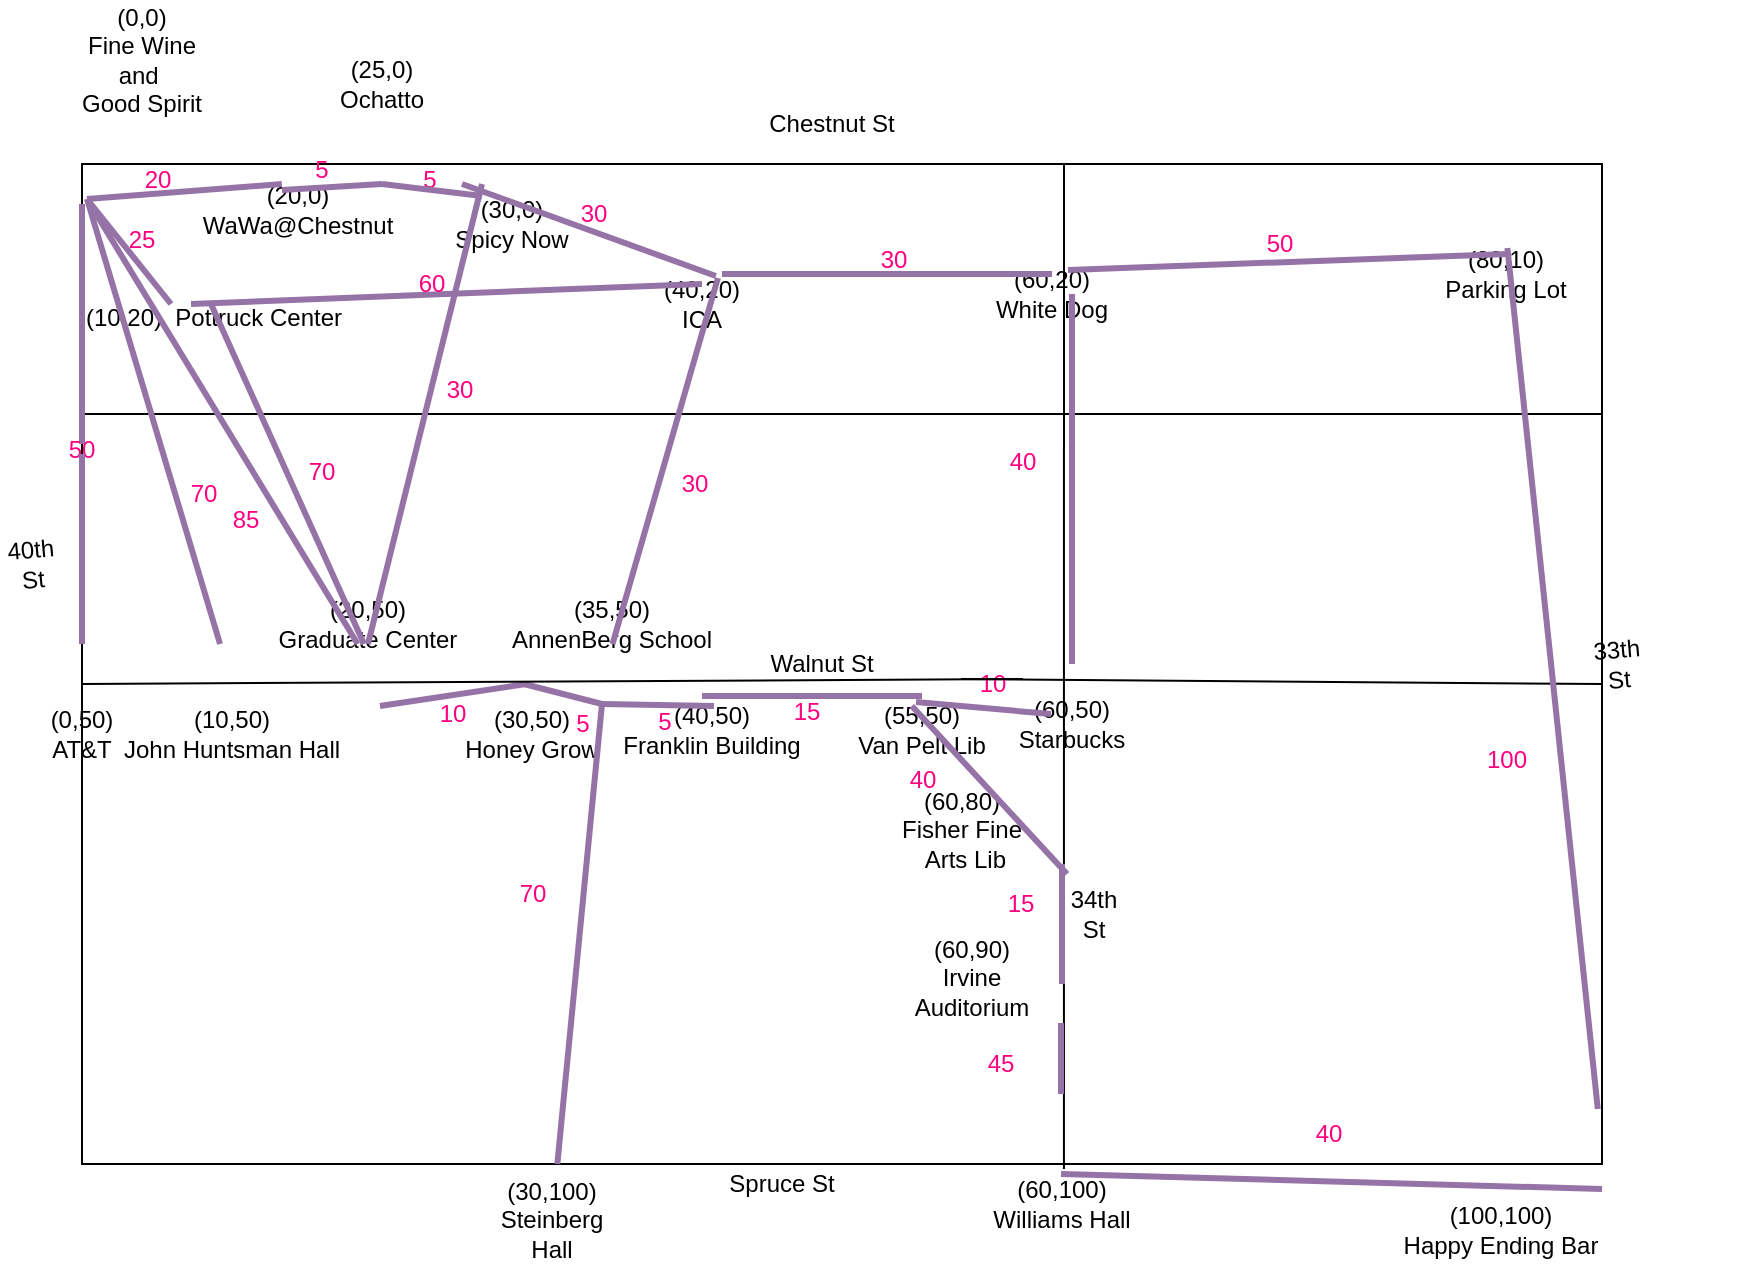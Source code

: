 <mxfile version="10.6.5" type="github"><diagram id="NisnvPZ6MX_T87po6uPQ" name="Page-1"><mxGraphModel dx="1398" dy="678" grid="1" gridSize="10" guides="1" tooltips="1" connect="1" arrows="1" fold="1" page="1" pageScale="1" pageWidth="850" pageHeight="1100" math="0" shadow="0"><root><mxCell id="0"/><mxCell id="1" parent="0"/><mxCell id="SVqCrmRt9L6fBrJxFb1y-1" value="" style="rounded=0;whiteSpace=wrap;html=1;" parent="1" vertex="1"><mxGeometry x="50" y="140" width="760" height="500" as="geometry"/></mxCell><mxCell id="SVqCrmRt9L6fBrJxFb1y-3" value="" style="endArrow=none;html=1;exitX=0;exitY=0.25;exitDx=0;exitDy=0;entryX=1;entryY=0.25;entryDx=0;entryDy=0;" parent="1" source="SVqCrmRt9L6fBrJxFb1y-1" target="SVqCrmRt9L6fBrJxFb1y-1" edge="1"><mxGeometry width="50" height="50" relative="1" as="geometry"><mxPoint x="20" y="590" as="sourcePoint"/><mxPoint x="70" y="540" as="targetPoint"/></mxGeometry></mxCell><mxCell id="SVqCrmRt9L6fBrJxFb1y-5" value="" style="endArrow=none;html=1;exitX=0;exitY=0.25;exitDx=0;exitDy=0;entryX=1;entryY=0.25;entryDx=0;entryDy=0;" parent="1" edge="1" source="pxfyykKgyD-XGe1ZTLHv-71"><mxGeometry width="50" height="50" relative="1" as="geometry"><mxPoint x="50.167" y="400" as="sourcePoint"/><mxPoint x="810.167" y="400" as="targetPoint"/></mxGeometry></mxCell><mxCell id="SVqCrmRt9L6fBrJxFb1y-6" value="Chestnut St" style="text;html=1;strokeColor=none;fillColor=none;align=center;verticalAlign=middle;whiteSpace=wrap;rounded=0;" parent="1" vertex="1"><mxGeometry x="374.5" y="110" width="100" height="20" as="geometry"/></mxCell><mxCell id="SVqCrmRt9L6fBrJxFb1y-7" value="(0,0) &lt;br&gt;Fine Wine &lt;br&gt;and&amp;nbsp; &lt;br&gt;Good Spirit" style="text;html=1;strokeColor=none;fillColor=none;align=center;verticalAlign=middle;whiteSpace=wrap;rounded=0;" parent="1" vertex="1"><mxGeometry x="15" y="75" width="130" height="25" as="geometry"/></mxCell><mxCell id="SVqCrmRt9L6fBrJxFb1y-11" value="40th St" style="text;html=1;strokeColor=none;fillColor=none;align=center;verticalAlign=middle;whiteSpace=wrap;rounded=0;rotation=-5;" parent="1" vertex="1"><mxGeometry x="20" y="330" width="10" height="20" as="geometry"/></mxCell><mxCell id="SVqCrmRt9L6fBrJxFb1y-14" value="Walnut St&lt;br&gt;" style="text;html=1;strokeColor=none;fillColor=none;align=center;verticalAlign=middle;whiteSpace=wrap;rounded=0;" parent="1" vertex="1"><mxGeometry x="370" y="380" width="100" height="20" as="geometry"/></mxCell><mxCell id="SVqCrmRt9L6fBrJxFb1y-15" value="Spruce St&lt;br&gt;" style="text;html=1;strokeColor=none;fillColor=none;align=center;verticalAlign=middle;whiteSpace=wrap;rounded=0;" parent="1" vertex="1"><mxGeometry x="350" y="640" width="100" height="20" as="geometry"/></mxCell><mxCell id="SVqCrmRt9L6fBrJxFb1y-16" value="33th&lt;br&gt;St&lt;br&gt;" style="text;html=1;strokeColor=none;fillColor=none;align=center;verticalAlign=middle;whiteSpace=wrap;rounded=0;rotation=-5;" parent="1" vertex="1"><mxGeometry x="813" y="380" width="10" height="20" as="geometry"/></mxCell><mxCell id="SVqCrmRt9L6fBrJxFb1y-31" value="" style="shape=image;html=1;verticalAlign=top;verticalLabelPosition=bottom;labelBackgroundColor=#ffffff;imageAspect=0;aspect=fixed;image=https://cdn0.iconfinder.com/data/icons/4web-3/139/location-128.png" parent="1" vertex="1"><mxGeometry x="30" y="120" width="40" height="40" as="geometry"/></mxCell><mxCell id="SVqCrmRt9L6fBrJxFb1y-32" value="" style="shape=image;html=1;verticalAlign=top;verticalLabelPosition=bottom;labelBackgroundColor=#ffffff;imageAspect=0;aspect=fixed;image=https://cdn0.iconfinder.com/data/icons/4web-3/139/location-128.png" parent="1" vertex="1"><mxGeometry x="30" y="380" width="40" height="40" as="geometry"/></mxCell><mxCell id="SVqCrmRt9L6fBrJxFb1y-41" value="" style="group" parent="1" vertex="1" connectable="0"><mxGeometry x="30" y="380" width="210" height="60" as="geometry"/></mxCell><mxCell id="SVqCrmRt9L6fBrJxFb1y-39" value="(10,50)&lt;br&gt;John Huntsman Hall&lt;br&gt;" style="text;html=1;strokeColor=none;fillColor=none;align=center;verticalAlign=middle;whiteSpace=wrap;rounded=0;" parent="SVqCrmRt9L6fBrJxFb1y-41" vertex="1"><mxGeometry x="-10" y="35" width="210" height="20" as="geometry"/></mxCell><mxCell id="SVqCrmRt9L6fBrJxFb1y-40" value="" style="shape=image;html=1;verticalAlign=top;verticalLabelPosition=bottom;labelBackgroundColor=#ffffff;imageAspect=0;aspect=fixed;image=https://cdn0.iconfinder.com/data/icons/4web-3/139/location-128.png" parent="SVqCrmRt9L6fBrJxFb1y-41" vertex="1"><mxGeometry x="75" width="40" height="40" as="geometry"/></mxCell><mxCell id="SVqCrmRt9L6fBrJxFb1y-35" value="(0,50) &lt;br&gt;AT&amp;amp;T" style="text;html=1;strokeColor=none;fillColor=none;align=center;verticalAlign=middle;whiteSpace=wrap;rounded=0;" parent="SVqCrmRt9L6fBrJxFb1y-41" vertex="1"><mxGeometry x="-18" y="30" width="76" height="30" as="geometry"/></mxCell><mxCell id="SVqCrmRt9L6fBrJxFb1y-42" value="" style="group" parent="1" vertex="1" connectable="0"><mxGeometry x="105" y="380" width="210" height="60" as="geometry"/></mxCell><mxCell id="SVqCrmRt9L6fBrJxFb1y-44" value="" style="shape=image;html=1;verticalAlign=top;verticalLabelPosition=bottom;labelBackgroundColor=#ffffff;imageAspect=0;aspect=fixed;image=https://cdn0.iconfinder.com/data/icons/4web-3/139/location-128.png" parent="SVqCrmRt9L6fBrJxFb1y-42" vertex="1"><mxGeometry x="75" width="40" height="40" as="geometry"/></mxCell><mxCell id="SVqCrmRt9L6fBrJxFb1y-43" value="(20,50)&lt;br&gt;Graduate Center&lt;br&gt;" style="text;html=1;strokeColor=none;fillColor=none;align=center;verticalAlign=middle;whiteSpace=wrap;rounded=0;" parent="1" vertex="1"><mxGeometry x="88" y="360" width="210" height="20" as="geometry"/></mxCell><mxCell id="SVqCrmRt9L6fBrJxFb1y-46" value="" style="group" parent="1" vertex="1" connectable="0"><mxGeometry x="180" y="380" width="210" height="60" as="geometry"/></mxCell><mxCell id="SVqCrmRt9L6fBrJxFb1y-56" value="" style="group" parent="SVqCrmRt9L6fBrJxFb1y-46" vertex="1" connectable="0"><mxGeometry x="-10" width="210" height="55" as="geometry"/></mxCell><mxCell id="SVqCrmRt9L6fBrJxFb1y-47" value="(30,50)&lt;br&gt;Honey Grow&lt;br&gt;" style="text;html=1;strokeColor=none;fillColor=none;align=center;verticalAlign=middle;whiteSpace=wrap;rounded=0;" parent="SVqCrmRt9L6fBrJxFb1y-56" vertex="1"><mxGeometry y="35" width="210" height="20" as="geometry"/></mxCell><mxCell id="SVqCrmRt9L6fBrJxFb1y-48" value="" style="shape=image;html=1;verticalAlign=top;verticalLabelPosition=bottom;labelBackgroundColor=#ffffff;imageAspect=0;aspect=fixed;image=https://cdn0.iconfinder.com/data/icons/4web-3/139/location-128.png" parent="SVqCrmRt9L6fBrJxFb1y-56" vertex="1"><mxGeometry x="85" width="40" height="40" as="geometry"/></mxCell><mxCell id="pxfyykKgyD-XGe1ZTLHv-62" value="10" style="text;html=1;align=center;verticalAlign=middle;whiteSpace=wrap;rounded=0;fontColor=#FF0080;" vertex="1" parent="SVqCrmRt9L6fBrJxFb1y-56"><mxGeometry x="49.5" y="29.5" width="31" height="10" as="geometry"/></mxCell><mxCell id="SVqCrmRt9L6fBrJxFb1y-58" value="" style="group" parent="1" vertex="1" connectable="0"><mxGeometry x="269.5" y="377.5" width="210" height="60" as="geometry"/></mxCell><mxCell id="SVqCrmRt9L6fBrJxFb1y-59" value="" style="group" parent="SVqCrmRt9L6fBrJxFb1y-58" vertex="1" connectable="0"><mxGeometry x="-10" width="210" height="55" as="geometry"/></mxCell><mxCell id="SVqCrmRt9L6fBrJxFb1y-60" value="(40,50)&lt;br&gt;Franklin Building&lt;br&gt;" style="text;html=1;strokeColor=none;fillColor=none;align=center;verticalAlign=middle;whiteSpace=wrap;rounded=0;" parent="SVqCrmRt9L6fBrJxFb1y-59" vertex="1"><mxGeometry y="35" width="210" height="20" as="geometry"/></mxCell><mxCell id="SVqCrmRt9L6fBrJxFb1y-61" value="" style="shape=image;html=1;verticalAlign=top;verticalLabelPosition=bottom;labelBackgroundColor=#ffffff;imageAspect=0;aspect=fixed;image=https://cdn0.iconfinder.com/data/icons/4web-3/139/location-128.png" parent="SVqCrmRt9L6fBrJxFb1y-59" vertex="1"><mxGeometry x="85" width="40" height="40" as="geometry"/></mxCell><mxCell id="SVqCrmRt9L6fBrJxFb1y-62" value="" style="group" parent="1" vertex="1" connectable="0"><mxGeometry x="374.5" y="377.5" width="210" height="60" as="geometry"/></mxCell><mxCell id="SVqCrmRt9L6fBrJxFb1y-63" value="" style="group" parent="SVqCrmRt9L6fBrJxFb1y-62" vertex="1" connectable="0"><mxGeometry x="-10" width="210" height="55" as="geometry"/></mxCell><mxCell id="SVqCrmRt9L6fBrJxFb1y-64" value="(55,50)&lt;br&gt;Van Pelt Lib&lt;br&gt;" style="text;html=1;strokeColor=none;fillColor=none;align=center;verticalAlign=middle;whiteSpace=wrap;rounded=0;" parent="SVqCrmRt9L6fBrJxFb1y-63" vertex="1"><mxGeometry y="35" width="210" height="20" as="geometry"/></mxCell><mxCell id="SVqCrmRt9L6fBrJxFb1y-65" value="" style="shape=image;html=1;verticalAlign=top;verticalLabelPosition=bottom;labelBackgroundColor=#ffffff;imageAspect=0;aspect=fixed;image=https://cdn0.iconfinder.com/data/icons/4web-3/139/location-128.png" parent="SVqCrmRt9L6fBrJxFb1y-63" vertex="1"><mxGeometry x="85" width="40" height="40" as="geometry"/></mxCell><mxCell id="pxfyykKgyD-XGe1ZTLHv-69" value="15" style="text;html=1;align=center;verticalAlign=middle;whiteSpace=wrap;rounded=0;fontColor=#FF0080;" vertex="1" parent="SVqCrmRt9L6fBrJxFb1y-63"><mxGeometry x="32" y="31" width="31" height="10" as="geometry"/></mxCell><mxCell id="SVqCrmRt9L6fBrJxFb1y-68" value="" style="group" parent="1" vertex="1" connectable="0"><mxGeometry x="449.5" y="375" width="210" height="60" as="geometry"/></mxCell><mxCell id="SVqCrmRt9L6fBrJxFb1y-69" value="" style="group" parent="SVqCrmRt9L6fBrJxFb1y-68" vertex="1" connectable="0"><mxGeometry x="-10" width="210" height="55" as="geometry"/></mxCell><mxCell id="SVqCrmRt9L6fBrJxFb1y-70" value="(60,50)&lt;br&gt;Starbucks&lt;br&gt;" style="text;html=1;strokeColor=none;fillColor=none;align=center;verticalAlign=middle;whiteSpace=wrap;rounded=0;" parent="SVqCrmRt9L6fBrJxFb1y-69" vertex="1"><mxGeometry y="35" width="210" height="20" as="geometry"/></mxCell><mxCell id="SVqCrmRt9L6fBrJxFb1y-71" value="" style="shape=image;html=1;verticalAlign=top;verticalLabelPosition=bottom;labelBackgroundColor=#ffffff;imageAspect=0;aspect=fixed;image=https://cdn0.iconfinder.com/data/icons/4web-3/139/location-128.png" parent="SVqCrmRt9L6fBrJxFb1y-69" vertex="1"><mxGeometry x="85" width="40" height="40" as="geometry"/></mxCell><mxCell id="pxfyykKgyD-XGe1ZTLHv-33" value="" style="endArrow=none;html=1;strokeWidth=3;fillColor=#e1d5e7;strokeColor=#9673a6;entryX=0.131;entryY=-0.05;entryDx=0;entryDy=0;exitX=0.25;exitY=1;exitDx=0;exitDy=0;entryPerimeter=0;" edge="1" parent="SVqCrmRt9L6fBrJxFb1y-69" source="SVqCrmRt9L6fBrJxFb1y-71" target="SVqCrmRt9L6fBrJxFb1y-70"><mxGeometry width="50" height="50" relative="1" as="geometry"><mxPoint x="-69.5" y="41" as="sourcePoint"/><mxPoint x="40.5" y="41" as="targetPoint"/></mxGeometry></mxCell><mxCell id="SVqCrmRt9L6fBrJxFb1y-74" value="" style="endArrow=none;html=1;entryX=0.646;entryY=1.005;entryDx=0;entryDy=0;entryPerimeter=0;" parent="1" target="SVqCrmRt9L6fBrJxFb1y-1" edge="1"><mxGeometry width="50" height="50" relative="1" as="geometry"><mxPoint x="541" y="140" as="sourcePoint"/><mxPoint x="550" y="640" as="targetPoint"/></mxGeometry></mxCell><mxCell id="SVqCrmRt9L6fBrJxFb1y-75" value="34th&lt;br&gt;St&lt;br&gt;" style="text;html=1;strokeColor=none;fillColor=none;align=center;verticalAlign=middle;whiteSpace=wrap;rounded=0;rotation=0;" parent="1" vertex="1"><mxGeometry x="551" y="490" width="10" height="50" as="geometry"/></mxCell><mxCell id="SVqCrmRt9L6fBrJxFb1y-78" value="" style="group" parent="1" vertex="1" connectable="0"><mxGeometry x="9.5" y="170" width="210" height="50" as="geometry"/></mxCell><mxCell id="SVqCrmRt9L6fBrJxFb1y-22" value="(10,20)&amp;nbsp; Pottruck Center" style="text;html=1;strokeColor=none;fillColor=none;align=center;verticalAlign=middle;whiteSpace=wrap;rounded=0;" parent="SVqCrmRt9L6fBrJxFb1y-78" vertex="1"><mxGeometry x="1" y="37" width="210" height="20" as="geometry"/></mxCell><mxCell id="SVqCrmRt9L6fBrJxFb1y-33" value="" style="shape=image;html=1;verticalAlign=top;verticalLabelPosition=bottom;labelBackgroundColor=#ffffff;imageAspect=0;aspect=fixed;image=https://cdn0.iconfinder.com/data/icons/4web-3/139/location-128.png" parent="SVqCrmRt9L6fBrJxFb1y-78" vertex="1"><mxGeometry x="75" width="40" height="40" as="geometry"/></mxCell><mxCell id="SVqCrmRt9L6fBrJxFb1y-79" value="" style="group" parent="1" vertex="1" connectable="0"><mxGeometry x="269.5" y="165" width="210" height="50" as="geometry"/></mxCell><mxCell id="SVqCrmRt9L6fBrJxFb1y-81" value="" style="shape=image;html=1;verticalAlign=top;verticalLabelPosition=bottom;labelBackgroundColor=#ffffff;imageAspect=0;aspect=fixed;image=https://cdn0.iconfinder.com/data/icons/4web-3/139/location-128.png" parent="SVqCrmRt9L6fBrJxFb1y-79" vertex="1"><mxGeometry x="75" width="40" height="40" as="geometry"/></mxCell><mxCell id="SVqCrmRt9L6fBrJxFb1y-80" value="(40,20)&lt;br&gt;ICA&lt;br&gt;" style="text;html=1;strokeColor=none;fillColor=none;align=center;verticalAlign=middle;whiteSpace=wrap;rounded=0;" parent="1" vertex="1"><mxGeometry x="255" y="200" width="210" height="20" as="geometry"/></mxCell><mxCell id="SVqCrmRt9L6fBrJxFb1y-90" value="" style="group" parent="1" vertex="1" connectable="0"><mxGeometry x="430" y="160" width="224.5" height="55" as="geometry"/></mxCell><mxCell id="SVqCrmRt9L6fBrJxFb1y-86" value="" style="group" parent="SVqCrmRt9L6fBrJxFb1y-90" vertex="1" connectable="0"><mxGeometry x="14.5" width="210" height="50" as="geometry"/></mxCell><mxCell id="SVqCrmRt9L6fBrJxFb1y-87" value="" style="shape=image;html=1;verticalAlign=top;verticalLabelPosition=bottom;labelBackgroundColor=#ffffff;imageAspect=0;aspect=fixed;image=https://cdn0.iconfinder.com/data/icons/4web-3/139/location-128.png" parent="SVqCrmRt9L6fBrJxFb1y-86" vertex="1"><mxGeometry x="75" width="40" height="40" as="geometry"/></mxCell><mxCell id="SVqCrmRt9L6fBrJxFb1y-88" value="(60,20)&lt;br&gt;White Dog&lt;br&gt;" style="text;html=1;strokeColor=none;fillColor=none;align=center;verticalAlign=middle;whiteSpace=wrap;rounded=0;" parent="SVqCrmRt9L6fBrJxFb1y-90" vertex="1"><mxGeometry y="35" width="210" height="20" as="geometry"/></mxCell><mxCell id="SVqCrmRt9L6fBrJxFb1y-91" value="" style="group" parent="1" vertex="1" connectable="0"><mxGeometry x="663" y="150" width="225" height="55" as="geometry"/></mxCell><mxCell id="SVqCrmRt9L6fBrJxFb1y-92" value="" style="group" parent="SVqCrmRt9L6fBrJxFb1y-91" vertex="1" connectable="0"><mxGeometry x="14.532" width="210.468" height="50" as="geometry"/></mxCell><mxCell id="SVqCrmRt9L6fBrJxFb1y-93" value="" style="shape=image;html=1;verticalAlign=top;verticalLabelPosition=bottom;labelBackgroundColor=#ffffff;imageAspect=0;aspect=fixed;image=https://cdn0.iconfinder.com/data/icons/4web-3/139/location-128.png" parent="SVqCrmRt9L6fBrJxFb1y-92" vertex="1"><mxGeometry x="75.167" width="40" height="40" as="geometry"/></mxCell><mxCell id="SVqCrmRt9L6fBrJxFb1y-94" value="(80,10)&lt;br&gt;Parking Lot&lt;br&gt;" style="text;html=1;strokeColor=none;fillColor=none;align=center;verticalAlign=middle;whiteSpace=wrap;rounded=0;" parent="SVqCrmRt9L6fBrJxFb1y-91" vertex="1"><mxGeometry x="-5.512" y="35" width="210.468" height="20" as="geometry"/></mxCell><mxCell id="SVqCrmRt9L6fBrJxFb1y-107" value="" style="group" parent="1" vertex="1" connectable="0"><mxGeometry x="190" y="605" width="210" height="90" as="geometry"/></mxCell><mxCell id="SVqCrmRt9L6fBrJxFb1y-108" value="" style="group" parent="SVqCrmRt9L6fBrJxFb1y-107" vertex="1" connectable="0"><mxGeometry x="-10" width="210" height="90" as="geometry"/></mxCell><mxCell id="SVqCrmRt9L6fBrJxFb1y-109" value="(30,100)&lt;br&gt;Steinberg&lt;br&gt;Hall&lt;br&gt;" style="text;html=1;strokeColor=none;fillColor=none;align=center;verticalAlign=middle;whiteSpace=wrap;rounded=0;" parent="SVqCrmRt9L6fBrJxFb1y-108" vertex="1"><mxGeometry y="35" width="210" height="55" as="geometry"/></mxCell><mxCell id="SVqCrmRt9L6fBrJxFb1y-110" value="" style="shape=image;html=1;verticalAlign=top;verticalLabelPosition=bottom;labelBackgroundColor=#ffffff;imageAspect=0;aspect=fixed;image=https://cdn0.iconfinder.com/data/icons/4web-3/139/location-128.png" parent="SVqCrmRt9L6fBrJxFb1y-108" vertex="1"><mxGeometry x="85" width="40" height="40" as="geometry"/></mxCell><mxCell id="SVqCrmRt9L6fBrJxFb1y-111" value="" style="group" parent="1" vertex="1" connectable="0"><mxGeometry x="444.5" y="605" width="210" height="90" as="geometry"/></mxCell><mxCell id="SVqCrmRt9L6fBrJxFb1y-112" value="" style="group" parent="SVqCrmRt9L6fBrJxFb1y-111" vertex="1" connectable="0"><mxGeometry x="-10" width="210" height="90" as="geometry"/></mxCell><mxCell id="SVqCrmRt9L6fBrJxFb1y-113" value="(60,100)&lt;br&gt;Williams Hall&lt;br&gt;" style="text;html=1;strokeColor=none;fillColor=none;align=center;verticalAlign=middle;whiteSpace=wrap;rounded=0;" parent="SVqCrmRt9L6fBrJxFb1y-112" vertex="1"><mxGeometry y="27.5" width="210" height="55" as="geometry"/></mxCell><mxCell id="SVqCrmRt9L6fBrJxFb1y-114" value="" style="shape=image;html=1;verticalAlign=top;verticalLabelPosition=bottom;labelBackgroundColor=#ffffff;imageAspect=0;aspect=fixed;image=https://cdn0.iconfinder.com/data/icons/4web-3/139/location-128.png" parent="SVqCrmRt9L6fBrJxFb1y-112" vertex="1"><mxGeometry x="85" width="40" height="40" as="geometry"/></mxCell><mxCell id="SVqCrmRt9L6fBrJxFb1y-125" value="" style="group" parent="1" vertex="1" connectable="0"><mxGeometry x="439.5" y="455" width="210" height="60" as="geometry"/></mxCell><mxCell id="SVqCrmRt9L6fBrJxFb1y-126" value="" style="group" parent="SVqCrmRt9L6fBrJxFb1y-125" vertex="1" connectable="0"><mxGeometry x="-10" width="210" height="55" as="geometry"/></mxCell><mxCell id="SVqCrmRt9L6fBrJxFb1y-127" value="(60,80)&lt;br&gt;Fisher Fine&lt;br&gt;&amp;nbsp;Arts Lib&lt;br&gt;" style="text;html=1;strokeColor=none;fillColor=none;align=center;verticalAlign=middle;whiteSpace=wrap;rounded=0;" parent="SVqCrmRt9L6fBrJxFb1y-126" vertex="1"><mxGeometry x="-44.5" y="7.5" width="210" height="20" as="geometry"/></mxCell><mxCell id="SVqCrmRt9L6fBrJxFb1y-128" value="" style="shape=image;html=1;verticalAlign=top;verticalLabelPosition=bottom;labelBackgroundColor=#ffffff;imageAspect=0;aspect=fixed;image=https://cdn0.iconfinder.com/data/icons/4web-3/139/location-128.png" parent="SVqCrmRt9L6fBrJxFb1y-126" vertex="1"><mxGeometry x="93" width="40" height="40" as="geometry"/></mxCell><mxCell id="SVqCrmRt9L6fBrJxFb1y-129" value="" style="group" parent="1" vertex="1" connectable="0"><mxGeometry x="444.5" y="529.5" width="210" height="60" as="geometry"/></mxCell><mxCell id="SVqCrmRt9L6fBrJxFb1y-130" value="" style="group" parent="SVqCrmRt9L6fBrJxFb1y-129" vertex="1" connectable="0"><mxGeometry x="-10" width="210" height="55" as="geometry"/></mxCell><mxCell id="SVqCrmRt9L6fBrJxFb1y-131" value="(60,90)&lt;br&gt;&lt;span&gt;Irvine &lt;br&gt;&lt;/span&gt;Auditorium&lt;br&gt;" style="text;html=1;strokeColor=none;fillColor=none;align=center;verticalAlign=middle;whiteSpace=wrap;rounded=0;" parent="SVqCrmRt9L6fBrJxFb1y-130" vertex="1"><mxGeometry x="-44.5" y="7.5" width="210" height="20" as="geometry"/></mxCell><mxCell id="SVqCrmRt9L6fBrJxFb1y-132" value="" style="shape=image;html=1;verticalAlign=top;verticalLabelPosition=bottom;labelBackgroundColor=#ffffff;imageAspect=0;aspect=fixed;image=https://cdn0.iconfinder.com/data/icons/4web-3/139/location-128.png" parent="SVqCrmRt9L6fBrJxFb1y-130" vertex="1"><mxGeometry x="85" width="40" height="40" as="geometry"/></mxCell><mxCell id="SVqCrmRt9L6fBrJxFb1y-135" value="(100,100)&lt;br&gt;Happy Ending Bar&lt;br&gt;" style="text;html=1;strokeColor=none;fillColor=none;align=center;verticalAlign=middle;whiteSpace=wrap;rounded=0;" parent="1" vertex="1"><mxGeometry x="693" y="645" width="133" height="55" as="geometry"/></mxCell><mxCell id="SVqCrmRt9L6fBrJxFb1y-136" value="" style="shape=image;html=1;verticalAlign=top;verticalLabelPosition=bottom;labelBackgroundColor=#ffffff;imageAspect=0;aspect=fixed;image=https://cdn0.iconfinder.com/data/icons/4web-3/139/location-128.png" parent="1" vertex="1"><mxGeometry x="790" y="612.5" width="40" height="40" as="geometry"/></mxCell><mxCell id="SVqCrmRt9L6fBrJxFb1y-140" value="" style="group" parent="1" vertex="1" connectable="0"><mxGeometry x="210" y="360" width="214.5" height="80" as="geometry"/></mxCell><mxCell id="SVqCrmRt9L6fBrJxFb1y-51" value="" style="group" parent="SVqCrmRt9L6fBrJxFb1y-140" vertex="1" connectable="0"><mxGeometry x="4.5" y="20" width="210" height="60" as="geometry"/></mxCell><mxCell id="SVqCrmRt9L6fBrJxFb1y-139" value="" style="group" parent="SVqCrmRt9L6fBrJxFb1y-51" vertex="1" connectable="0"><mxGeometry x="75" width="40" height="40" as="geometry"/></mxCell><mxCell id="SVqCrmRt9L6fBrJxFb1y-53" value="" style="shape=image;html=1;verticalAlign=top;verticalLabelPosition=bottom;labelBackgroundColor=#ffffff;imageAspect=0;aspect=fixed;image=https://cdn0.iconfinder.com/data/icons/4web-3/139/location-128.png" parent="SVqCrmRt9L6fBrJxFb1y-139" vertex="1"><mxGeometry width="40" height="40" as="geometry"/></mxCell><mxCell id="pxfyykKgyD-XGe1ZTLHv-64" value="5" style="text;html=1;align=center;verticalAlign=middle;whiteSpace=wrap;rounded=0;fontColor=#FF0080;" vertex="1" parent="SVqCrmRt9L6fBrJxFb1y-139"><mxGeometry x="-4.5" y="34.5" width="31" height="10" as="geometry"/></mxCell><mxCell id="SVqCrmRt9L6fBrJxFb1y-52" value="(35,50)&lt;br&gt;AnnenBerg School&lt;br&gt;" style="text;html=1;strokeColor=none;fillColor=none;align=center;verticalAlign=middle;whiteSpace=wrap;rounded=0;" parent="SVqCrmRt9L6fBrJxFb1y-140" vertex="1"><mxGeometry width="210" height="20" as="geometry"/></mxCell><mxCell id="SVqCrmRt9L6fBrJxFb1y-141" value="" style="group" parent="1" vertex="1" connectable="0"><mxGeometry x="52.5" y="97.5" width="214.5" height="82.5" as="geometry"/></mxCell><mxCell id="SVqCrmRt9L6fBrJxFb1y-142" value="" style="group" parent="SVqCrmRt9L6fBrJxFb1y-141" vertex="1" connectable="0"><mxGeometry x="4.5" y="20" width="210" height="60" as="geometry"/></mxCell><mxCell id="SVqCrmRt9L6fBrJxFb1y-143" value="" style="group" parent="SVqCrmRt9L6fBrJxFb1y-142" vertex="1" connectable="0"><mxGeometry x="75" width="52" height="40" as="geometry"/></mxCell><mxCell id="SVqCrmRt9L6fBrJxFb1y-144" value="" style="shape=image;html=1;verticalAlign=top;verticalLabelPosition=bottom;labelBackgroundColor=#ffffff;imageAspect=0;aspect=fixed;image=https://cdn0.iconfinder.com/data/icons/4web-3/139/location-128.png" parent="SVqCrmRt9L6fBrJxFb1y-143" vertex="1"><mxGeometry width="40" height="40" as="geometry"/></mxCell><mxCell id="pxfyykKgyD-XGe1ZTLHv-92" value="5" style="text;html=1;align=center;verticalAlign=middle;whiteSpace=wrap;rounded=0;fontColor=#FF0080;" vertex="1" parent="SVqCrmRt9L6fBrJxFb1y-143"><mxGeometry x="24" y="22.5" width="28" height="5" as="geometry"/></mxCell><mxCell id="SVqCrmRt9L6fBrJxFb1y-145" value="(20,0)&lt;br&gt;WaWa@Chestnut&lt;br&gt;" style="text;html=1;strokeColor=none;fillColor=none;align=center;verticalAlign=middle;whiteSpace=wrap;rounded=0;" parent="SVqCrmRt9L6fBrJxFb1y-141" vertex="1"><mxGeometry y="55" width="210" height="20" as="geometry"/></mxCell><mxCell id="pxfyykKgyD-XGe1ZTLHv-14" value="" style="endArrow=none;html=1;strokeWidth=3;fillColor=#e1d5e7;strokeColor=#9673a6;entryX=0;entryY=0.25;entryDx=0;entryDy=0;exitX=0.464;exitY=-0.125;exitDx=0;exitDy=0;exitPerimeter=0;" edge="1" parent="SVqCrmRt9L6fBrJxFb1y-141" source="SVqCrmRt9L6fBrJxFb1y-145" target="SVqCrmRt9L6fBrJxFb1y-145"><mxGeometry width="50" height="50" relative="1" as="geometry"><mxPoint x="52.5" y="122.5" as="sourcePoint"/><mxPoint x="10.5" y="70.5" as="targetPoint"/></mxGeometry></mxCell><mxCell id="pxfyykKgyD-XGe1ZTLHv-88" value="25" style="text;html=1;align=center;verticalAlign=middle;whiteSpace=wrap;rounded=0;fontColor=#FF0080;" vertex="1" parent="SVqCrmRt9L6fBrJxFb1y-141"><mxGeometry x="13.5" y="77.5" width="28" height="5" as="geometry"/></mxCell><mxCell id="SVqCrmRt9L6fBrJxFb1y-146" value="" style="group" parent="1" vertex="1" connectable="0"><mxGeometry x="100" y="95" width="214.5" height="80" as="geometry"/></mxCell><mxCell id="SVqCrmRt9L6fBrJxFb1y-147" value="" style="group" parent="SVqCrmRt9L6fBrJxFb1y-146" vertex="1" connectable="0"><mxGeometry x="4.5" y="20" width="210" height="60" as="geometry"/></mxCell><mxCell id="SVqCrmRt9L6fBrJxFb1y-148" value="" style="group" parent="SVqCrmRt9L6fBrJxFb1y-147" vertex="1" connectable="0"><mxGeometry x="75" width="40" height="40" as="geometry"/></mxCell><mxCell id="SVqCrmRt9L6fBrJxFb1y-149" value="" style="shape=image;html=1;verticalAlign=top;verticalLabelPosition=bottom;labelBackgroundColor=#ffffff;imageAspect=0;aspect=fixed;image=https://cdn0.iconfinder.com/data/icons/4web-3/139/location-128.png" parent="SVqCrmRt9L6fBrJxFb1y-148" vertex="1"><mxGeometry width="40" height="40" as="geometry"/></mxCell><mxCell id="SVqCrmRt9L6fBrJxFb1y-151" value="" style="group" parent="1" vertex="1" connectable="0"><mxGeometry x="145" y="100" width="214.5" height="80" as="geometry"/></mxCell><mxCell id="SVqCrmRt9L6fBrJxFb1y-152" value="" style="group" parent="SVqCrmRt9L6fBrJxFb1y-151" vertex="1" connectable="0"><mxGeometry x="4.5" y="20" width="210" height="60" as="geometry"/></mxCell><mxCell id="SVqCrmRt9L6fBrJxFb1y-153" value="" style="group" parent="SVqCrmRt9L6fBrJxFb1y-152" vertex="1" connectable="0"><mxGeometry x="75" width="40" height="40" as="geometry"/></mxCell><mxCell id="SVqCrmRt9L6fBrJxFb1y-154" value="" style="shape=image;html=1;verticalAlign=top;verticalLabelPosition=bottom;labelBackgroundColor=#ffffff;imageAspect=0;aspect=fixed;image=https://cdn0.iconfinder.com/data/icons/4web-3/139/location-128.png" parent="SVqCrmRt9L6fBrJxFb1y-153" vertex="1"><mxGeometry width="40" height="40" as="geometry"/></mxCell><mxCell id="pxfyykKgyD-XGe1ZTLHv-93" value="5" style="text;html=1;align=center;verticalAlign=middle;whiteSpace=wrap;rounded=0;fontColor=#FF0080;" vertex="1" parent="SVqCrmRt9L6fBrJxFb1y-153"><mxGeometry x="-14.5" y="25" width="28" height="5" as="geometry"/></mxCell><mxCell id="SVqCrmRt9L6fBrJxFb1y-155" value="(30,0)&lt;br&gt;Spicy Now&lt;br&gt;" style="text;html=1;strokeColor=none;fillColor=none;align=center;verticalAlign=middle;whiteSpace=wrap;rounded=0;" parent="SVqCrmRt9L6fBrJxFb1y-151" vertex="1"><mxGeometry x="65" y="60" width="110" height="20" as="geometry"/></mxCell><mxCell id="SVqCrmRt9L6fBrJxFb1y-150" value="(25,0)&lt;br&gt;Ochatto&lt;br&gt;" style="text;html=1;strokeColor=none;fillColor=none;align=center;verticalAlign=middle;whiteSpace=wrap;rounded=0;" parent="SVqCrmRt9L6fBrJxFb1y-151" vertex="1"><mxGeometry x="20" y="-10" width="70" height="20" as="geometry"/></mxCell><mxCell id="pxfyykKgyD-XGe1ZTLHv-84" value="30" style="text;html=1;align=center;verticalAlign=middle;whiteSpace=wrap;rounded=0;fontColor=#FF0080;" vertex="1" parent="SVqCrmRt9L6fBrJxFb1y-151"><mxGeometry x="147" y="62.5" width="28" height="5" as="geometry"/></mxCell><mxCell id="pxfyykKgyD-XGe1ZTLHv-12" value="" style="endArrow=none;html=1;strokeWidth=3;fillColor=#e1d5e7;strokeColor=#9673a6;" edge="1" parent="1" source="pxfyykKgyD-XGe1ZTLHv-54" target="SVqCrmRt9L6fBrJxFb1y-31"><mxGeometry width="50" height="50" relative="1" as="geometry"><mxPoint x="34.5" y="190" as="sourcePoint"/><mxPoint x="84.5" y="140" as="targetPoint"/></mxGeometry></mxCell><mxCell id="pxfyykKgyD-XGe1ZTLHv-13" value="" style="endArrow=none;html=1;strokeWidth=3;fillColor=#e1d5e7;strokeColor=#9673a6;entryX=0;entryY=0.25;entryDx=0;entryDy=0;exitX=0.25;exitY=1;exitDx=0;exitDy=0;" edge="1" parent="1" source="SVqCrmRt9L6fBrJxFb1y-33" target="SVqCrmRt9L6fBrJxFb1y-145"><mxGeometry width="50" height="50" relative="1" as="geometry"><mxPoint x="60" y="390" as="sourcePoint"/><mxPoint x="60" y="170" as="targetPoint"/></mxGeometry></mxCell><mxCell id="pxfyykKgyD-XGe1ZTLHv-15" value="" style="endArrow=none;html=1;strokeWidth=3;fillColor=#e1d5e7;strokeColor=#9673a6;entryX=0;entryY=0.25;entryDx=0;entryDy=0;" edge="1" parent="1" source="SVqCrmRt9L6fBrJxFb1y-40" target="SVqCrmRt9L6fBrJxFb1y-145"><mxGeometry width="50" height="50" relative="1" as="geometry"><mxPoint x="160" y="160" as="sourcePoint"/><mxPoint x="63" y="168" as="targetPoint"/></mxGeometry></mxCell><mxCell id="pxfyykKgyD-XGe1ZTLHv-16" value="" style="endArrow=none;html=1;strokeWidth=3;fillColor=#e1d5e7;strokeColor=#9673a6;entryX=0.464;entryY=0.025;entryDx=0;entryDy=0;entryPerimeter=0;" edge="1" parent="1" target="SVqCrmRt9L6fBrJxFb1y-145"><mxGeometry width="50" height="50" relative="1" as="geometry"><mxPoint x="200" y="150" as="sourcePoint"/><mxPoint x="140" y="139" as="targetPoint"/></mxGeometry></mxCell><mxCell id="pxfyykKgyD-XGe1ZTLHv-17" value="" style="endArrow=none;html=1;strokeWidth=3;fillColor=#e1d5e7;strokeColor=#9673a6;entryX=0;entryY=0.25;entryDx=0;entryDy=0;" edge="1" parent="1" source="SVqCrmRt9L6fBrJxFb1y-44" target="SVqCrmRt9L6fBrJxFb1y-145"><mxGeometry width="50" height="50" relative="1" as="geometry"><mxPoint x="139.05" y="400" as="sourcePoint"/><mxPoint x="73" y="178" as="targetPoint"/></mxGeometry></mxCell><mxCell id="pxfyykKgyD-XGe1ZTLHv-18" value="" style="endArrow=none;html=1;strokeWidth=3;fillColor=#e1d5e7;strokeColor=#9673a6;entryX=0.75;entryY=1;entryDx=0;entryDy=0;" edge="1" parent="1" source="SVqCrmRt9L6fBrJxFb1y-44" target="SVqCrmRt9L6fBrJxFb1y-33"><mxGeometry width="50" height="50" relative="1" as="geometry"><mxPoint x="189.5" y="152.273" as="sourcePoint"/><mxPoint x="160" y="163" as="targetPoint"/></mxGeometry></mxCell><mxCell id="pxfyykKgyD-XGe1ZTLHv-19" value="" style="endArrow=none;html=1;strokeWidth=3;fillColor=#e1d5e7;strokeColor=#9673a6;exitX=0.5;exitY=0;exitDx=0;exitDy=0;entryX=0.5;entryY=1;entryDx=0;entryDy=0;" edge="1" parent="1" source="SVqCrmRt9L6fBrJxFb1y-80" target="SVqCrmRt9L6fBrJxFb1y-33"><mxGeometry width="50" height="50" relative="1" as="geometry"><mxPoint x="203" y="390" as="sourcePoint"/><mxPoint x="125" y="220" as="targetPoint"/></mxGeometry></mxCell><mxCell id="pxfyykKgyD-XGe1ZTLHv-20" value="" style="endArrow=none;html=1;strokeWidth=3;fillColor=#e1d5e7;strokeColor=#9673a6;exitX=0.5;exitY=0;exitDx=0;exitDy=0;" edge="1" parent="1" source="SVqCrmRt9L6fBrJxFb1y-88"><mxGeometry width="50" height="50" relative="1" as="geometry"><mxPoint x="510" y="185" as="sourcePoint"/><mxPoint x="370" y="195" as="targetPoint"/></mxGeometry></mxCell><mxCell id="pxfyykKgyD-XGe1ZTLHv-22" value="" style="endArrow=none;html=1;strokeWidth=3;fillColor=#e1d5e7;strokeColor=#9673a6;exitX=0.538;exitY=-0.1;exitDx=0;exitDy=0;exitPerimeter=0;entryX=0.5;entryY=0;entryDx=0;entryDy=0;" edge="1" parent="1" source="SVqCrmRt9L6fBrJxFb1y-88" target="SVqCrmRt9L6fBrJxFb1y-94"><mxGeometry width="50" height="50" relative="1" as="geometry"><mxPoint x="545" y="205" as="sourcePoint"/><mxPoint x="380" y="205" as="targetPoint"/></mxGeometry></mxCell><mxCell id="pxfyykKgyD-XGe1ZTLHv-28" value="" style="endArrow=none;html=1;strokeWidth=3;fillColor=#e1d5e7;strokeColor=#9673a6;" edge="1" parent="1"><mxGeometry width="50" height="50" relative="1" as="geometry"><mxPoint x="271" y="400" as="sourcePoint"/><mxPoint x="310" y="410" as="targetPoint"/></mxGeometry></mxCell><mxCell id="pxfyykKgyD-XGe1ZTLHv-23" value="" style="endArrow=none;html=1;strokeWidth=3;fillColor=#e1d5e7;strokeColor=#9673a6;exitX=0.138;exitY=-0.2;exitDx=0;exitDy=0;exitPerimeter=0;" edge="1" parent="1" source="SVqCrmRt9L6fBrJxFb1y-47"><mxGeometry width="50" height="50" relative="1" as="geometry"><mxPoint x="203" y="390" as="sourcePoint"/><mxPoint x="272" y="400" as="targetPoint"/></mxGeometry></mxCell><mxCell id="pxfyykKgyD-XGe1ZTLHv-29" value="" style="endArrow=none;html=1;strokeWidth=3;fillColor=#e1d5e7;strokeColor=#9673a6;" edge="1" parent="1" source="SVqCrmRt9L6fBrJxFb1y-109"><mxGeometry width="50" height="50" relative="1" as="geometry"><mxPoint x="281" y="410" as="sourcePoint"/><mxPoint x="310" y="410" as="targetPoint"/></mxGeometry></mxCell><mxCell id="pxfyykKgyD-XGe1ZTLHv-30" value="" style="endArrow=none;html=1;strokeWidth=3;fillColor=#e1d5e7;strokeColor=#9673a6;exitX=0.007;exitY=-0.075;exitDx=0;exitDy=0;exitPerimeter=0;" edge="1" parent="1" source="SVqCrmRt9L6fBrJxFb1y-64"><mxGeometry width="50" height="50" relative="1" as="geometry"><mxPoint x="297.67" y="650" as="sourcePoint"/><mxPoint x="310" y="410" as="targetPoint"/></mxGeometry></mxCell><mxCell id="pxfyykKgyD-XGe1ZTLHv-32" value="" style="endArrow=none;html=1;strokeWidth=3;fillColor=#e1d5e7;strokeColor=#9673a6;entryX=0.5;entryY=0;entryDx=0;entryDy=0;" edge="1" parent="1"><mxGeometry width="50" height="50" relative="1" as="geometry"><mxPoint x="360" y="406" as="sourcePoint"/><mxPoint x="470" y="406" as="targetPoint"/></mxGeometry></mxCell><mxCell id="pxfyykKgyD-XGe1ZTLHv-34" value="" style="endArrow=none;html=1;strokeWidth=3;fillColor=#e1d5e7;strokeColor=#9673a6;entryX=0.5;entryY=1;entryDx=0;entryDy=0;exitX=0.121;exitY=0.05;exitDx=0;exitDy=0;exitPerimeter=0;" edge="1" parent="1" source="SVqCrmRt9L6fBrJxFb1y-70" target="SVqCrmRt9L6fBrJxFb1y-128"><mxGeometry width="50" height="50" relative="1" as="geometry"><mxPoint x="370" y="416" as="sourcePoint"/><mxPoint x="480" y="416" as="targetPoint"/></mxGeometry></mxCell><mxCell id="pxfyykKgyD-XGe1ZTLHv-35" value="" style="endArrow=none;html=1;strokeWidth=3;fillColor=#e1d5e7;strokeColor=#9673a6;entryX=0.513;entryY=0.513;entryDx=0;entryDy=0;entryPerimeter=0;" edge="1" parent="1" target="SVqCrmRt9L6fBrJxFb1y-132"><mxGeometry width="50" height="50" relative="1" as="geometry"><mxPoint x="540" y="490" as="sourcePoint"/><mxPoint x="553" y="505" as="targetPoint"/></mxGeometry></mxCell><mxCell id="pxfyykKgyD-XGe1ZTLHv-36" value="" style="endArrow=none;html=1;strokeWidth=3;fillColor=#e1d5e7;strokeColor=#9673a6;" edge="1" parent="1" source="SVqCrmRt9L6fBrJxFb1y-132" target="SVqCrmRt9L6fBrJxFb1y-114"><mxGeometry width="50" height="50" relative="1" as="geometry"><mxPoint x="550" y="500" as="sourcePoint"/><mxPoint x="550" y="560" as="targetPoint"/></mxGeometry></mxCell><mxCell id="pxfyykKgyD-XGe1ZTLHv-37" value="" style="endArrow=none;html=1;strokeWidth=3;fillColor=#e1d5e7;strokeColor=#9673a6;" edge="1" parent="1" source="SVqCrmRt9L6fBrJxFb1y-136"><mxGeometry width="50" height="50" relative="1" as="geometry"><mxPoint x="553" y="203" as="sourcePoint"/><mxPoint x="762.699" y="182.003" as="targetPoint"/></mxGeometry></mxCell><mxCell id="pxfyykKgyD-XGe1ZTLHv-38" value="" style="endArrow=none;html=1;strokeWidth=3;fillColor=#e1d5e7;strokeColor=#9673a6;entryX=0.5;entryY=1;entryDx=0;entryDy=0;exitX=0.5;exitY=1;exitDx=0;exitDy=0;" edge="1" parent="1" source="SVqCrmRt9L6fBrJxFb1y-136" target="SVqCrmRt9L6fBrJxFb1y-114"><mxGeometry width="50" height="50" relative="1" as="geometry"><mxPoint x="549.5" y="579.5" as="sourcePoint"/><mxPoint x="549.5" y="615" as="targetPoint"/></mxGeometry></mxCell><mxCell id="pxfyykKgyD-XGe1ZTLHv-39" value="" style="endArrow=none;html=1;strokeWidth=3;fillColor=#e1d5e7;strokeColor=#9673a6;entryX=0.364;entryY=-0.2;entryDx=0;entryDy=0;entryPerimeter=0;" edge="1" parent="1" target="SVqCrmRt9L6fBrJxFb1y-155"><mxGeometry width="50" height="50" relative="1" as="geometry"><mxPoint x="200" y="150" as="sourcePoint"/><mxPoint x="160" y="163" as="targetPoint"/></mxGeometry></mxCell><mxCell id="pxfyykKgyD-XGe1ZTLHv-41" value="" style="endArrow=none;html=1;strokeWidth=3;fillColor=#e1d5e7;strokeColor=#9673a6;entryX=0.5;entryY=1;entryDx=0;entryDy=0;" edge="1" parent="1" target="SVqCrmRt9L6fBrJxFb1y-43"><mxGeometry width="50" height="50" relative="1" as="geometry"><mxPoint x="250" y="150" as="sourcePoint"/><mxPoint x="115" y="220" as="targetPoint"/></mxGeometry></mxCell><mxCell id="pxfyykKgyD-XGe1ZTLHv-42" value="" style="endArrow=none;html=1;strokeWidth=3;fillColor=#e1d5e7;strokeColor=#9673a6;entryX=0.533;entryY=-0.2;entryDx=0;entryDy=0;entryPerimeter=0;" edge="1" parent="1" target="SVqCrmRt9L6fBrJxFb1y-80"><mxGeometry width="50" height="50" relative="1" as="geometry"><mxPoint x="240" y="150" as="sourcePoint"/><mxPoint x="203" y="390" as="targetPoint"/></mxGeometry></mxCell><mxCell id="pxfyykKgyD-XGe1ZTLHv-43" value="" style="endArrow=none;html=1;strokeWidth=3;fillColor=#e1d5e7;strokeColor=#9673a6;entryX=0.538;entryY=-0.15;entryDx=0;entryDy=0;entryPerimeter=0;" edge="1" parent="1" source="SVqCrmRt9L6fBrJxFb1y-53" target="SVqCrmRt9L6fBrJxFb1y-80"><mxGeometry width="50" height="50" relative="1" as="geometry"><mxPoint x="250" y="160" as="sourcePoint"/><mxPoint x="377" y="206" as="targetPoint"/></mxGeometry></mxCell><mxCell id="pxfyykKgyD-XGe1ZTLHv-44" value="30" style="text;html=1;align=center;verticalAlign=middle;whiteSpace=wrap;rounded=0;fontColor=#FF0080;" vertex="1" parent="1"><mxGeometry x="341" y="295" width="31" height="10" as="geometry"/></mxCell><mxCell id="pxfyykKgyD-XGe1ZTLHv-47" value="30" style="text;html=1;align=center;verticalAlign=middle;whiteSpace=wrap;rounded=0;fontColor=#FF0080;" vertex="1" parent="1"><mxGeometry x="224.5" y="250" width="28" height="5" as="geometry"/></mxCell><mxCell id="pxfyykKgyD-XGe1ZTLHv-54" value="50" style="text;html=1;align=center;verticalAlign=middle;whiteSpace=wrap;rounded=0;fontColor=#FF0080;" vertex="1" parent="1"><mxGeometry x="36" y="280" width="28" height="5" as="geometry"/></mxCell><mxCell id="pxfyykKgyD-XGe1ZTLHv-55" value="" style="endArrow=none;html=1;strokeWidth=3;fillColor=#e1d5e7;strokeColor=#9673a6;" edge="1" parent="1" source="SVqCrmRt9L6fBrJxFb1y-32" target="pxfyykKgyD-XGe1ZTLHv-54"><mxGeometry width="50" height="50" relative="1" as="geometry"><mxPoint x="50" y="380" as="sourcePoint"/><mxPoint x="50" y="160" as="targetPoint"/></mxGeometry></mxCell><mxCell id="pxfyykKgyD-XGe1ZTLHv-56" value="70" style="text;html=1;align=center;verticalAlign=middle;whiteSpace=wrap;rounded=0;fontColor=#FF0080;" vertex="1" parent="1"><mxGeometry x="97" y="302.5" width="28" height="5" as="geometry"/></mxCell><mxCell id="pxfyykKgyD-XGe1ZTLHv-58" value="85" style="text;html=1;align=center;verticalAlign=middle;whiteSpace=wrap;rounded=0;fontColor=#FF0080;" vertex="1" parent="1"><mxGeometry x="118" y="315" width="28" height="5" as="geometry"/></mxCell><mxCell id="pxfyykKgyD-XGe1ZTLHv-60" value="70" style="text;html=1;align=center;verticalAlign=middle;whiteSpace=wrap;rounded=0;fontColor=#FF0080;" vertex="1" parent="1"><mxGeometry x="156" y="291" width="28" height="5" as="geometry"/></mxCell><mxCell id="pxfyykKgyD-XGe1ZTLHv-61" value="60" style="text;html=1;align=center;verticalAlign=middle;whiteSpace=wrap;rounded=0;fontColor=#FF0080;" vertex="1" parent="1"><mxGeometry x="210.5" y="197.5" width="28" height="5" as="geometry"/></mxCell><mxCell id="pxfyykKgyD-XGe1ZTLHv-66" value="70" style="text;html=1;align=center;verticalAlign=middle;whiteSpace=wrap;rounded=0;fontColor=#FF0080;" vertex="1" parent="1"><mxGeometry x="259.5" y="500" width="31" height="10" as="geometry"/></mxCell><mxCell id="pxfyykKgyD-XGe1ZTLHv-67" value="5" style="text;html=1;align=center;verticalAlign=middle;whiteSpace=wrap;rounded=0;fontColor=#FF0080;" vertex="1" parent="1"><mxGeometry x="325.5" y="413.5" width="31" height="10" as="geometry"/></mxCell><mxCell id="pxfyykKgyD-XGe1ZTLHv-70" value="40" style="text;html=1;align=center;verticalAlign=middle;whiteSpace=wrap;rounded=0;fontColor=#FF0080;" vertex="1" parent="1"><mxGeometry x="454.5" y="442.5" width="31" height="10" as="geometry"/></mxCell><mxCell id="pxfyykKgyD-XGe1ZTLHv-72" value="40" style="text;html=1;align=center;verticalAlign=middle;whiteSpace=wrap;rounded=0;fontColor=#FF0080;" vertex="1" parent="1"><mxGeometry x="505" y="283.5" width="31" height="10" as="geometry"/></mxCell><mxCell id="pxfyykKgyD-XGe1ZTLHv-73" value="" style="endArrow=none;html=1;strokeWidth=3;fillColor=#e1d5e7;strokeColor=#9673a6;exitX=0.5;exitY=0;exitDx=0;exitDy=0;" edge="1" parent="1"><mxGeometry width="50" height="50" relative="1" as="geometry"><mxPoint x="545" y="205" as="sourcePoint"/><mxPoint x="545" y="390" as="targetPoint"/></mxGeometry></mxCell><mxCell id="pxfyykKgyD-XGe1ZTLHv-71" value="10" style="text;html=1;align=center;verticalAlign=middle;whiteSpace=wrap;rounded=0;fontColor=#FF0080;" vertex="1" parent="1"><mxGeometry x="489.5" y="395" width="31" height="10" as="geometry"/></mxCell><mxCell id="pxfyykKgyD-XGe1ZTLHv-75" value="" style="endArrow=none;html=1;exitX=0;exitY=0.25;exitDx=0;exitDy=0;entryX=1;entryY=0.25;entryDx=0;entryDy=0;" edge="1" parent="1" target="pxfyykKgyD-XGe1ZTLHv-71"><mxGeometry width="50" height="50" relative="1" as="geometry"><mxPoint x="50.167" y="400" as="sourcePoint"/><mxPoint x="810.167" y="400" as="targetPoint"/></mxGeometry></mxCell><mxCell id="pxfyykKgyD-XGe1ZTLHv-80" value="15" style="text;html=1;align=center;verticalAlign=middle;whiteSpace=wrap;rounded=0;fontColor=#FF0080;" vertex="1" parent="1"><mxGeometry x="503.5" y="505" width="31" height="10" as="geometry"/></mxCell><mxCell id="pxfyykKgyD-XGe1ZTLHv-81" value="45" style="text;html=1;align=center;verticalAlign=middle;whiteSpace=wrap;rounded=0;fontColor=#FF0080;" vertex="1" parent="1"><mxGeometry x="493.5" y="584.5" width="31" height="10" as="geometry"/></mxCell><mxCell id="pxfyykKgyD-XGe1ZTLHv-82" value="40" style="text;html=1;align=center;verticalAlign=middle;whiteSpace=wrap;rounded=0;fontColor=#FF0080;" vertex="1" parent="1"><mxGeometry x="657.5" y="620" width="31" height="10" as="geometry"/></mxCell><mxCell id="pxfyykKgyD-XGe1ZTLHv-83" value="100" style="text;html=1;align=center;verticalAlign=middle;whiteSpace=wrap;rounded=0;fontColor=#FF0080;" vertex="1" parent="1"><mxGeometry x="747" y="432.5" width="31" height="10" as="geometry"/></mxCell><mxCell id="pxfyykKgyD-XGe1ZTLHv-86" value="30" style="text;html=1;align=center;verticalAlign=middle;whiteSpace=wrap;rounded=0;fontColor=#FF0080;" vertex="1" parent="1"><mxGeometry x="442" y="185" width="28" height="5" as="geometry"/></mxCell><mxCell id="pxfyykKgyD-XGe1ZTLHv-87" value="50" style="text;html=1;align=center;verticalAlign=middle;whiteSpace=wrap;rounded=0;fontColor=#FF0080;" vertex="1" parent="1"><mxGeometry x="635" y="177.5" width="28" height="5" as="geometry"/></mxCell><mxCell id="pxfyykKgyD-XGe1ZTLHv-89" value="20" style="text;html=1;align=center;verticalAlign=middle;whiteSpace=wrap;rounded=0;fontColor=#FF0080;" vertex="1" parent="1"><mxGeometry x="74" y="145" width="28" height="5" as="geometry"/></mxCell></root></mxGraphModel></diagram></mxfile>